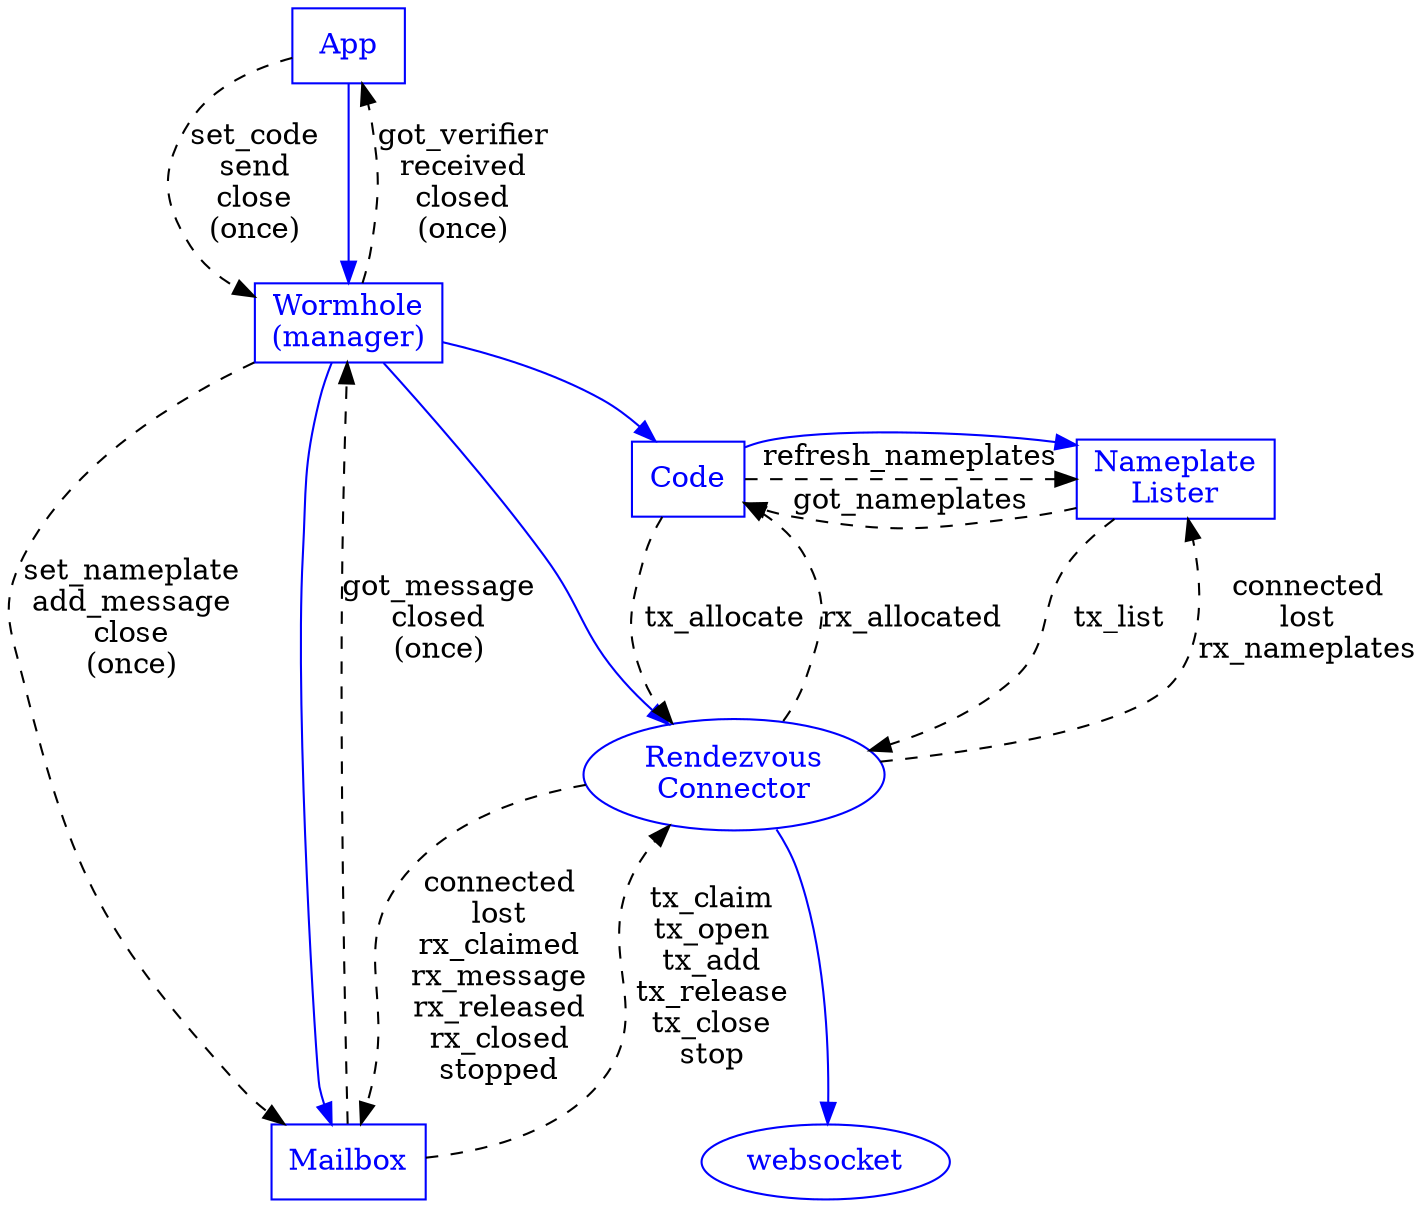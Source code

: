 digraph {
        App [shape="box" color="blue" fontcolor="blue"]
        Wormhole [shape="box" label="Wormhole\n(manager)"
                  color="blue" fontcolor="blue"]
        Mailbox [shape="box" color="blue" fontcolor="blue"]
        Connection [label="Rendezvous\nConnector"
                    shape="oval" color="blue" fontcolor="blue"]
        websocket [shape="oval" color="blue" fontcolor="blue"]
        Code [shape="box" label="Code" color="blue" fontcolor="blue"]
        Nameplates [shape="box" label="Nameplate\nLister"
                    color="blue" fontcolor="blue"
                    ]
        {rank=same; Nameplates Code}

        Connection -> websocket [color="blue"]

        App -> Wormhole [style="dashed" label="set_code\nsend\nclose\n(once)"]
        App -> Wormhole [color="blue"]
        Wormhole -> App [style="dashed" label="got_verifier\nreceived\nclosed\n(once)"]

        Wormhole -> Connection [color="blue"]

        Wormhole -> Mailbox [style="dashed"
                             label="set_nameplate\nadd_message\nclose\n(once)"
                             ]
        Wormhole -> Mailbox [color="blue"]
        Mailbox -> Wormhole [style="dashed"
                             label="got_message\nclosed\n(once)"
                             ]

        Mailbox -> Connection [style="dashed"
                               label="tx_claim\ntx_open\ntx_add\ntx_release\ntx_close\nstop"
                               ]
        Connection -> Mailbox [style="dashed"
                               label="connected\nlost\nrx_claimed\nrx_message\nrx_released\nrx_closed\nstopped"]

        Connection -> Nameplates [style="dashed"
                                  label="connected\nlost\nrx_nameplates"
                                  ]
        Nameplates -> Connection [style="dashed"
                                  label="tx_list"
                                  ]

        Wormhole -> Code [color="blue"]
        Code -> Connection [style="dashed"
                            label="tx_allocate"
                            ]
        Connection -> Code [style="dashed"
                            label="rx_allocated"]
        Nameplates -> Code [style="dashed"
                            label="got_nameplates"
                            ]
        Code -> Nameplates [color="blue"]
        Code -> Nameplates [style="dashed"
                            label="refresh_nameplates"
                            ]
        
        


}
